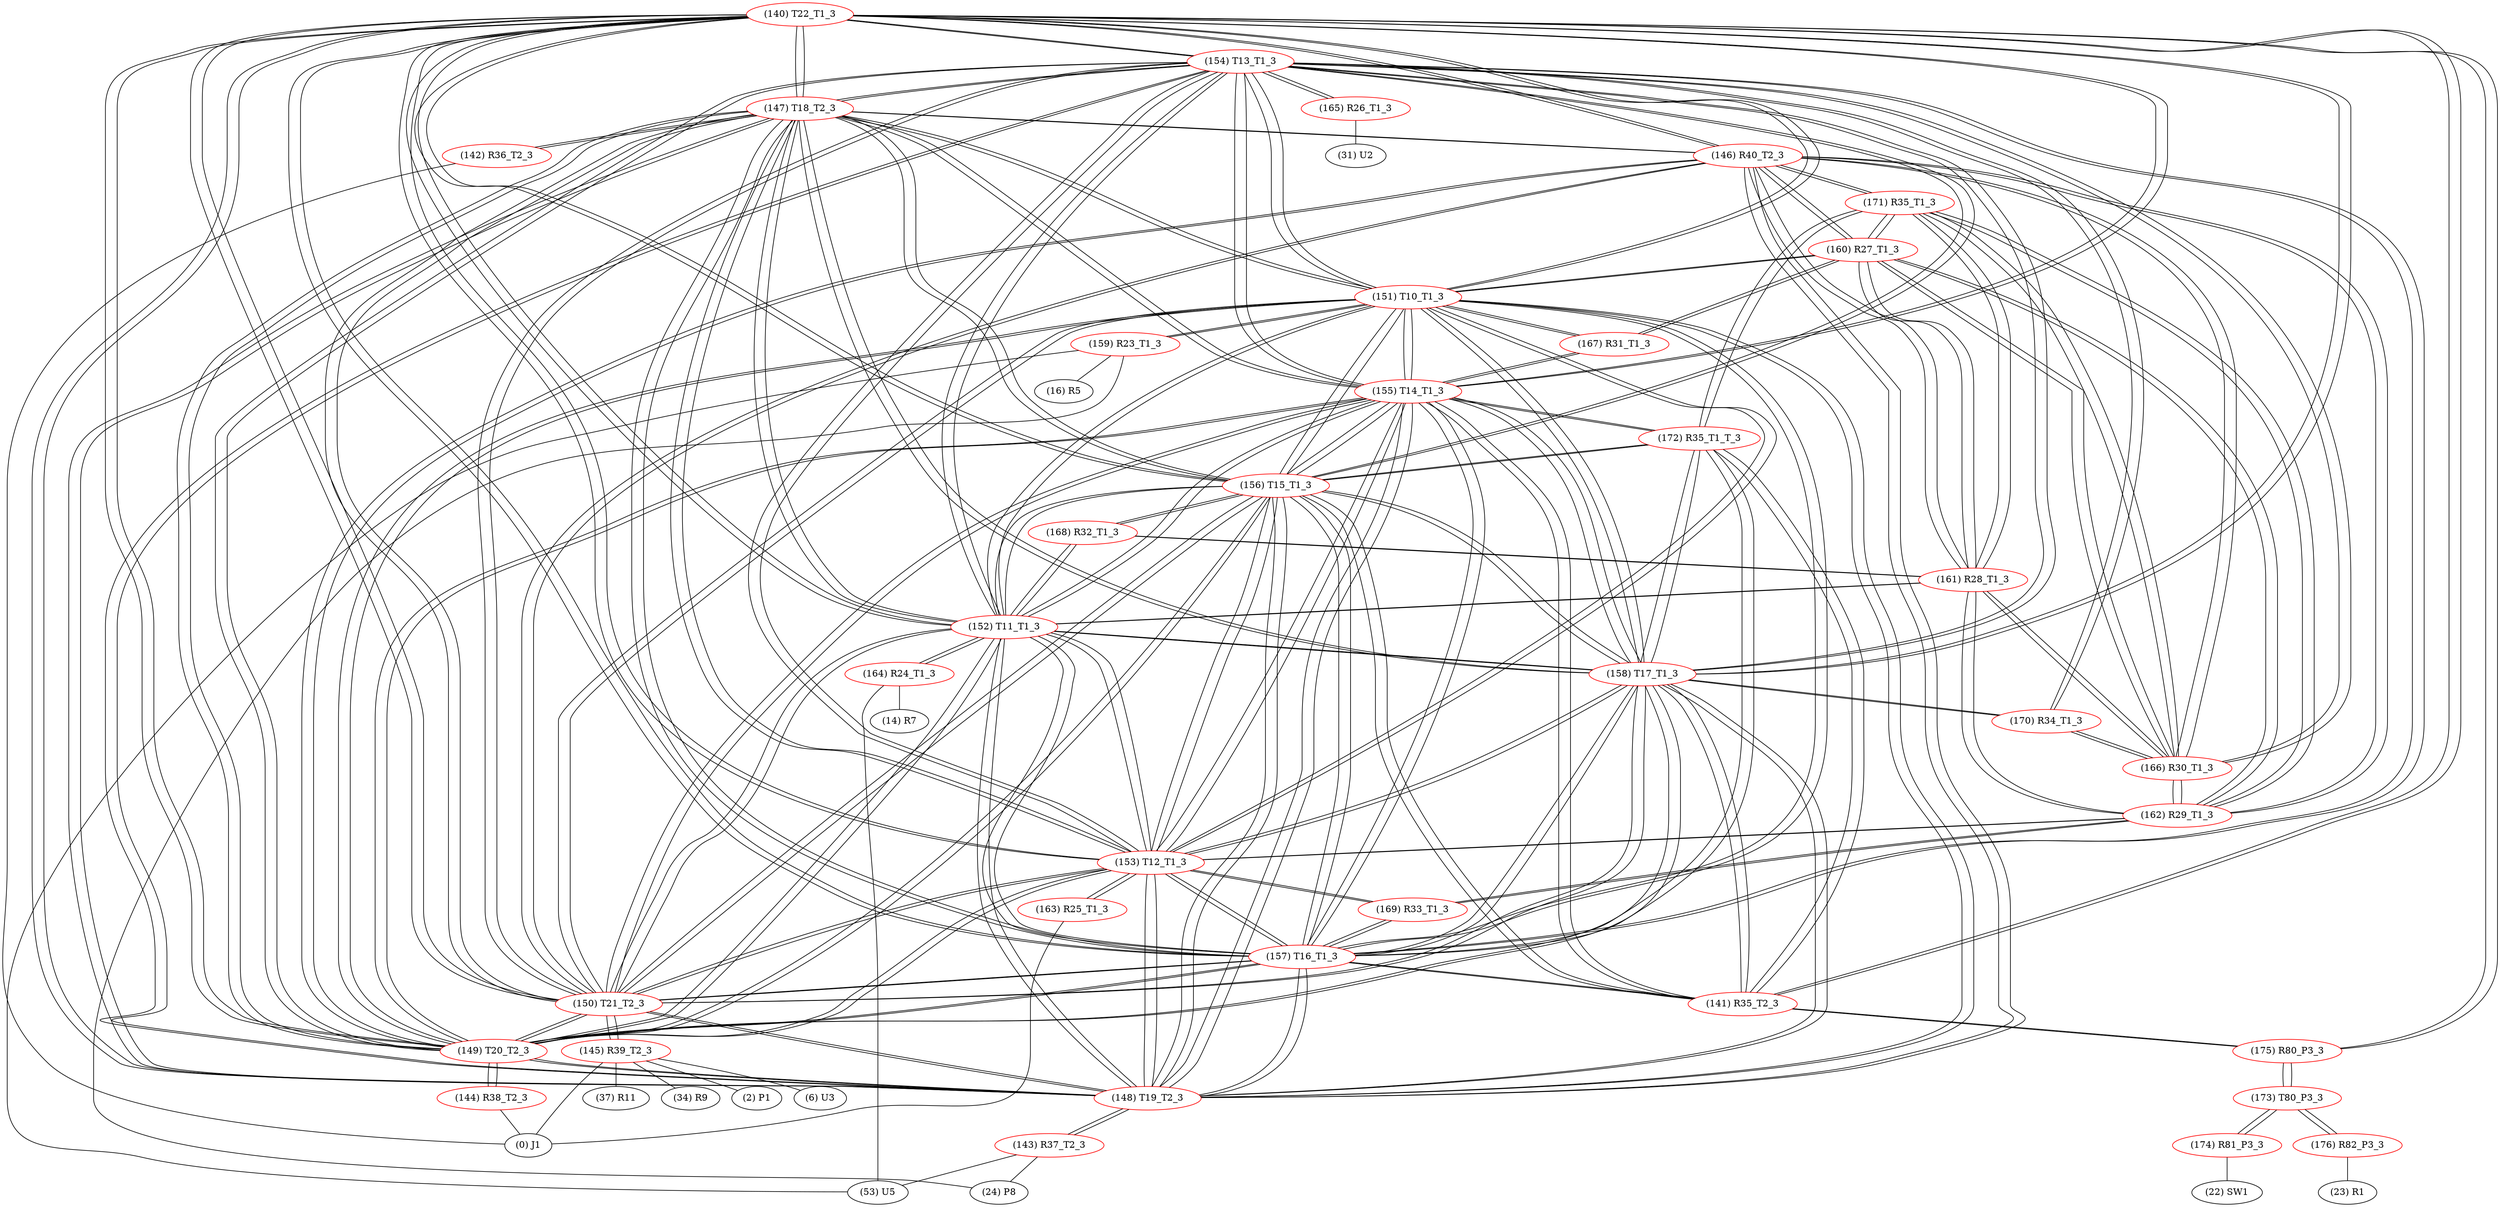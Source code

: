 graph {
	140 [label="(140) T22_T1_3" color=red]
	154 [label="(154) T13_T1_3"]
	147 [label="(147) T18_T2_3"]
	148 [label="(148) T19_T2_3"]
	153 [label="(153) T12_T1_3"]
	156 [label="(156) T15_T1_3"]
	155 [label="(155) T14_T1_3"]
	149 [label="(149) T20_T2_3"]
	150 [label="(150) T21_T2_3"]
	152 [label="(152) T11_T1_3"]
	151 [label="(151) T10_T1_3"]
	157 [label="(157) T16_T1_3"]
	158 [label="(158) T17_T1_3"]
	146 [label="(146) R40_T2_3"]
	175 [label="(175) R80_P3_3"]
	141 [label="(141) R35_T2_3"]
	141 [label="(141) R35_T2_3" color=red]
	156 [label="(156) T15_T1_3"]
	157 [label="(157) T16_T1_3"]
	155 [label="(155) T14_T1_3"]
	158 [label="(158) T17_T1_3"]
	172 [label="(172) R35_T1_T_3"]
	175 [label="(175) R80_P3_3"]
	140 [label="(140) T22_T1_3"]
	142 [label="(142) R36_T2_3" color=red]
	0 [label="(0) J1"]
	147 [label="(147) T18_T2_3"]
	143 [label="(143) R37_T2_3" color=red]
	53 [label="(53) U5"]
	24 [label="(24) P8"]
	148 [label="(148) T19_T2_3"]
	144 [label="(144) R38_T2_3" color=red]
	0 [label="(0) J1"]
	149 [label="(149) T20_T2_3"]
	145 [label="(145) R39_T2_3" color=red]
	0 [label="(0) J1"]
	37 [label="(37) R11"]
	34 [label="(34) R9"]
	2 [label="(2) P1"]
	6 [label="(6) U3"]
	150 [label="(150) T21_T2_3"]
	146 [label="(146) R40_T2_3" color=red]
	148 [label="(148) T19_T2_3"]
	149 [label="(149) T20_T2_3"]
	150 [label="(150) T21_T2_3"]
	140 [label="(140) T22_T1_3"]
	147 [label="(147) T18_T2_3"]
	162 [label="(162) R29_T1_3"]
	161 [label="(161) R28_T1_3"]
	166 [label="(166) R30_T1_3"]
	160 [label="(160) R27_T1_3"]
	171 [label="(171) R35_T1_3"]
	147 [label="(147) T18_T2_3" color=red]
	154 [label="(154) T13_T1_3"]
	148 [label="(148) T19_T2_3"]
	153 [label="(153) T12_T1_3"]
	156 [label="(156) T15_T1_3"]
	155 [label="(155) T14_T1_3"]
	149 [label="(149) T20_T2_3"]
	150 [label="(150) T21_T2_3"]
	152 [label="(152) T11_T1_3"]
	151 [label="(151) T10_T1_3"]
	140 [label="(140) T22_T1_3"]
	157 [label="(157) T16_T1_3"]
	158 [label="(158) T17_T1_3"]
	146 [label="(146) R40_T2_3"]
	142 [label="(142) R36_T2_3"]
	148 [label="(148) T19_T2_3" color=red]
	154 [label="(154) T13_T1_3"]
	147 [label="(147) T18_T2_3"]
	153 [label="(153) T12_T1_3"]
	156 [label="(156) T15_T1_3"]
	155 [label="(155) T14_T1_3"]
	149 [label="(149) T20_T2_3"]
	150 [label="(150) T21_T2_3"]
	152 [label="(152) T11_T1_3"]
	151 [label="(151) T10_T1_3"]
	140 [label="(140) T22_T1_3"]
	157 [label="(157) T16_T1_3"]
	158 [label="(158) T17_T1_3"]
	146 [label="(146) R40_T2_3"]
	143 [label="(143) R37_T2_3"]
	149 [label="(149) T20_T2_3" color=red]
	154 [label="(154) T13_T1_3"]
	147 [label="(147) T18_T2_3"]
	148 [label="(148) T19_T2_3"]
	153 [label="(153) T12_T1_3"]
	156 [label="(156) T15_T1_3"]
	155 [label="(155) T14_T1_3"]
	150 [label="(150) T21_T2_3"]
	152 [label="(152) T11_T1_3"]
	151 [label="(151) T10_T1_3"]
	140 [label="(140) T22_T1_3"]
	157 [label="(157) T16_T1_3"]
	158 [label="(158) T17_T1_3"]
	146 [label="(146) R40_T2_3"]
	144 [label="(144) R38_T2_3"]
	150 [label="(150) T21_T2_3" color=red]
	154 [label="(154) T13_T1_3"]
	147 [label="(147) T18_T2_3"]
	148 [label="(148) T19_T2_3"]
	153 [label="(153) T12_T1_3"]
	156 [label="(156) T15_T1_3"]
	155 [label="(155) T14_T1_3"]
	149 [label="(149) T20_T2_3"]
	152 [label="(152) T11_T1_3"]
	151 [label="(151) T10_T1_3"]
	140 [label="(140) T22_T1_3"]
	157 [label="(157) T16_T1_3"]
	158 [label="(158) T17_T1_3"]
	146 [label="(146) R40_T2_3"]
	145 [label="(145) R39_T2_3"]
	151 [label="(151) T10_T1_3" color=red]
	154 [label="(154) T13_T1_3"]
	147 [label="(147) T18_T2_3"]
	148 [label="(148) T19_T2_3"]
	153 [label="(153) T12_T1_3"]
	156 [label="(156) T15_T1_3"]
	155 [label="(155) T14_T1_3"]
	149 [label="(149) T20_T2_3"]
	150 [label="(150) T21_T2_3"]
	152 [label="(152) T11_T1_3"]
	140 [label="(140) T22_T1_3"]
	157 [label="(157) T16_T1_3"]
	158 [label="(158) T17_T1_3"]
	159 [label="(159) R23_T1_3"]
	160 [label="(160) R27_T1_3"]
	167 [label="(167) R31_T1_3"]
	152 [label="(152) T11_T1_3" color=red]
	154 [label="(154) T13_T1_3"]
	147 [label="(147) T18_T2_3"]
	148 [label="(148) T19_T2_3"]
	153 [label="(153) T12_T1_3"]
	156 [label="(156) T15_T1_3"]
	155 [label="(155) T14_T1_3"]
	149 [label="(149) T20_T2_3"]
	150 [label="(150) T21_T2_3"]
	151 [label="(151) T10_T1_3"]
	140 [label="(140) T22_T1_3"]
	157 [label="(157) T16_T1_3"]
	158 [label="(158) T17_T1_3"]
	164 [label="(164) R24_T1_3"]
	168 [label="(168) R32_T1_3"]
	161 [label="(161) R28_T1_3"]
	153 [label="(153) T12_T1_3" color=red]
	154 [label="(154) T13_T1_3"]
	147 [label="(147) T18_T2_3"]
	148 [label="(148) T19_T2_3"]
	156 [label="(156) T15_T1_3"]
	155 [label="(155) T14_T1_3"]
	149 [label="(149) T20_T2_3"]
	150 [label="(150) T21_T2_3"]
	152 [label="(152) T11_T1_3"]
	151 [label="(151) T10_T1_3"]
	140 [label="(140) T22_T1_3"]
	157 [label="(157) T16_T1_3"]
	158 [label="(158) T17_T1_3"]
	169 [label="(169) R33_T1_3"]
	162 [label="(162) R29_T1_3"]
	163 [label="(163) R25_T1_3"]
	154 [label="(154) T13_T1_3" color=red]
	147 [label="(147) T18_T2_3"]
	148 [label="(148) T19_T2_3"]
	153 [label="(153) T12_T1_3"]
	156 [label="(156) T15_T1_3"]
	155 [label="(155) T14_T1_3"]
	149 [label="(149) T20_T2_3"]
	150 [label="(150) T21_T2_3"]
	152 [label="(152) T11_T1_3"]
	151 [label="(151) T10_T1_3"]
	140 [label="(140) T22_T1_3"]
	157 [label="(157) T16_T1_3"]
	158 [label="(158) T17_T1_3"]
	166 [label="(166) R30_T1_3"]
	170 [label="(170) R34_T1_3"]
	165 [label="(165) R26_T1_3"]
	155 [label="(155) T14_T1_3" color=red]
	154 [label="(154) T13_T1_3"]
	147 [label="(147) T18_T2_3"]
	148 [label="(148) T19_T2_3"]
	153 [label="(153) T12_T1_3"]
	156 [label="(156) T15_T1_3"]
	149 [label="(149) T20_T2_3"]
	150 [label="(150) T21_T2_3"]
	152 [label="(152) T11_T1_3"]
	151 [label="(151) T10_T1_3"]
	140 [label="(140) T22_T1_3"]
	157 [label="(157) T16_T1_3"]
	158 [label="(158) T17_T1_3"]
	141 [label="(141) R35_T2_3"]
	172 [label="(172) R35_T1_T_3"]
	167 [label="(167) R31_T1_3"]
	156 [label="(156) T15_T1_3" color=red]
	154 [label="(154) T13_T1_3"]
	147 [label="(147) T18_T2_3"]
	148 [label="(148) T19_T2_3"]
	153 [label="(153) T12_T1_3"]
	155 [label="(155) T14_T1_3"]
	149 [label="(149) T20_T2_3"]
	150 [label="(150) T21_T2_3"]
	152 [label="(152) T11_T1_3"]
	151 [label="(151) T10_T1_3"]
	140 [label="(140) T22_T1_3"]
	157 [label="(157) T16_T1_3"]
	158 [label="(158) T17_T1_3"]
	141 [label="(141) R35_T2_3"]
	172 [label="(172) R35_T1_T_3"]
	168 [label="(168) R32_T1_3"]
	157 [label="(157) T16_T1_3" color=red]
	154 [label="(154) T13_T1_3"]
	147 [label="(147) T18_T2_3"]
	148 [label="(148) T19_T2_3"]
	153 [label="(153) T12_T1_3"]
	156 [label="(156) T15_T1_3"]
	155 [label="(155) T14_T1_3"]
	149 [label="(149) T20_T2_3"]
	150 [label="(150) T21_T2_3"]
	152 [label="(152) T11_T1_3"]
	151 [label="(151) T10_T1_3"]
	140 [label="(140) T22_T1_3"]
	158 [label="(158) T17_T1_3"]
	141 [label="(141) R35_T2_3"]
	172 [label="(172) R35_T1_T_3"]
	169 [label="(169) R33_T1_3"]
	158 [label="(158) T17_T1_3" color=red]
	154 [label="(154) T13_T1_3"]
	147 [label="(147) T18_T2_3"]
	148 [label="(148) T19_T2_3"]
	153 [label="(153) T12_T1_3"]
	156 [label="(156) T15_T1_3"]
	155 [label="(155) T14_T1_3"]
	149 [label="(149) T20_T2_3"]
	150 [label="(150) T21_T2_3"]
	152 [label="(152) T11_T1_3"]
	151 [label="(151) T10_T1_3"]
	140 [label="(140) T22_T1_3"]
	157 [label="(157) T16_T1_3"]
	141 [label="(141) R35_T2_3"]
	172 [label="(172) R35_T1_T_3"]
	170 [label="(170) R34_T1_3"]
	159 [label="(159) R23_T1_3" color=red]
	16 [label="(16) R5"]
	24 [label="(24) P8"]
	53 [label="(53) U5"]
	151 [label="(151) T10_T1_3"]
	160 [label="(160) R27_T1_3" color=red]
	146 [label="(146) R40_T2_3"]
	162 [label="(162) R29_T1_3"]
	161 [label="(161) R28_T1_3"]
	166 [label="(166) R30_T1_3"]
	171 [label="(171) R35_T1_3"]
	151 [label="(151) T10_T1_3"]
	167 [label="(167) R31_T1_3"]
	161 [label="(161) R28_T1_3" color=red]
	146 [label="(146) R40_T2_3"]
	162 [label="(162) R29_T1_3"]
	166 [label="(166) R30_T1_3"]
	160 [label="(160) R27_T1_3"]
	171 [label="(171) R35_T1_3"]
	168 [label="(168) R32_T1_3"]
	152 [label="(152) T11_T1_3"]
	162 [label="(162) R29_T1_3" color=red]
	146 [label="(146) R40_T2_3"]
	161 [label="(161) R28_T1_3"]
	166 [label="(166) R30_T1_3"]
	160 [label="(160) R27_T1_3"]
	171 [label="(171) R35_T1_3"]
	169 [label="(169) R33_T1_3"]
	153 [label="(153) T12_T1_3"]
	163 [label="(163) R25_T1_3" color=red]
	0 [label="(0) J1"]
	153 [label="(153) T12_T1_3"]
	164 [label="(164) R24_T1_3" color=red]
	53 [label="(53) U5"]
	14 [label="(14) R7"]
	152 [label="(152) T11_T1_3"]
	165 [label="(165) R26_T1_3" color=red]
	31 [label="(31) U2"]
	154 [label="(154) T13_T1_3"]
	166 [label="(166) R30_T1_3" color=red]
	146 [label="(146) R40_T2_3"]
	162 [label="(162) R29_T1_3"]
	161 [label="(161) R28_T1_3"]
	160 [label="(160) R27_T1_3"]
	171 [label="(171) R35_T1_3"]
	170 [label="(170) R34_T1_3"]
	154 [label="(154) T13_T1_3"]
	167 [label="(167) R31_T1_3" color=red]
	160 [label="(160) R27_T1_3"]
	151 [label="(151) T10_T1_3"]
	155 [label="(155) T14_T1_3"]
	168 [label="(168) R32_T1_3" color=red]
	156 [label="(156) T15_T1_3"]
	152 [label="(152) T11_T1_3"]
	161 [label="(161) R28_T1_3"]
	169 [label="(169) R33_T1_3" color=red]
	157 [label="(157) T16_T1_3"]
	153 [label="(153) T12_T1_3"]
	162 [label="(162) R29_T1_3"]
	170 [label="(170) R34_T1_3" color=red]
	158 [label="(158) T17_T1_3"]
	166 [label="(166) R30_T1_3"]
	154 [label="(154) T13_T1_3"]
	171 [label="(171) R35_T1_3" color=red]
	146 [label="(146) R40_T2_3"]
	162 [label="(162) R29_T1_3"]
	161 [label="(161) R28_T1_3"]
	166 [label="(166) R30_T1_3"]
	160 [label="(160) R27_T1_3"]
	172 [label="(172) R35_T1_T_3"]
	172 [label="(172) R35_T1_T_3" color=red]
	156 [label="(156) T15_T1_3"]
	157 [label="(157) T16_T1_3"]
	155 [label="(155) T14_T1_3"]
	158 [label="(158) T17_T1_3"]
	141 [label="(141) R35_T2_3"]
	171 [label="(171) R35_T1_3"]
	173 [label="(173) T80_P3_3" color=red]
	174 [label="(174) R81_P3_3"]
	176 [label="(176) R82_P3_3"]
	175 [label="(175) R80_P3_3"]
	174 [label="(174) R81_P3_3" color=red]
	22 [label="(22) SW1"]
	173 [label="(173) T80_P3_3"]
	175 [label="(175) R80_P3_3" color=red]
	140 [label="(140) T22_T1_3"]
	141 [label="(141) R35_T2_3"]
	173 [label="(173) T80_P3_3"]
	176 [label="(176) R82_P3_3" color=red]
	23 [label="(23) R1"]
	173 [label="(173) T80_P3_3"]
	140 -- 154
	140 -- 147
	140 -- 148
	140 -- 153
	140 -- 156
	140 -- 155
	140 -- 149
	140 -- 150
	140 -- 152
	140 -- 151
	140 -- 157
	140 -- 158
	140 -- 146
	140 -- 175
	140 -- 141
	141 -- 156
	141 -- 157
	141 -- 155
	141 -- 158
	141 -- 172
	141 -- 175
	141 -- 140
	142 -- 0
	142 -- 147
	143 -- 53
	143 -- 24
	143 -- 148
	144 -- 0
	144 -- 149
	145 -- 0
	145 -- 37
	145 -- 34
	145 -- 2
	145 -- 6
	145 -- 150
	146 -- 148
	146 -- 149
	146 -- 150
	146 -- 140
	146 -- 147
	146 -- 162
	146 -- 161
	146 -- 166
	146 -- 160
	146 -- 171
	147 -- 154
	147 -- 148
	147 -- 153
	147 -- 156
	147 -- 155
	147 -- 149
	147 -- 150
	147 -- 152
	147 -- 151
	147 -- 140
	147 -- 157
	147 -- 158
	147 -- 146
	147 -- 142
	148 -- 154
	148 -- 147
	148 -- 153
	148 -- 156
	148 -- 155
	148 -- 149
	148 -- 150
	148 -- 152
	148 -- 151
	148 -- 140
	148 -- 157
	148 -- 158
	148 -- 146
	148 -- 143
	149 -- 154
	149 -- 147
	149 -- 148
	149 -- 153
	149 -- 156
	149 -- 155
	149 -- 150
	149 -- 152
	149 -- 151
	149 -- 140
	149 -- 157
	149 -- 158
	149 -- 146
	149 -- 144
	150 -- 154
	150 -- 147
	150 -- 148
	150 -- 153
	150 -- 156
	150 -- 155
	150 -- 149
	150 -- 152
	150 -- 151
	150 -- 140
	150 -- 157
	150 -- 158
	150 -- 146
	150 -- 145
	151 -- 154
	151 -- 147
	151 -- 148
	151 -- 153
	151 -- 156
	151 -- 155
	151 -- 149
	151 -- 150
	151 -- 152
	151 -- 140
	151 -- 157
	151 -- 158
	151 -- 159
	151 -- 160
	151 -- 167
	152 -- 154
	152 -- 147
	152 -- 148
	152 -- 153
	152 -- 156
	152 -- 155
	152 -- 149
	152 -- 150
	152 -- 151
	152 -- 140
	152 -- 157
	152 -- 158
	152 -- 164
	152 -- 168
	152 -- 161
	153 -- 154
	153 -- 147
	153 -- 148
	153 -- 156
	153 -- 155
	153 -- 149
	153 -- 150
	153 -- 152
	153 -- 151
	153 -- 140
	153 -- 157
	153 -- 158
	153 -- 169
	153 -- 162
	153 -- 163
	154 -- 147
	154 -- 148
	154 -- 153
	154 -- 156
	154 -- 155
	154 -- 149
	154 -- 150
	154 -- 152
	154 -- 151
	154 -- 140
	154 -- 157
	154 -- 158
	154 -- 166
	154 -- 170
	154 -- 165
	155 -- 154
	155 -- 147
	155 -- 148
	155 -- 153
	155 -- 156
	155 -- 149
	155 -- 150
	155 -- 152
	155 -- 151
	155 -- 140
	155 -- 157
	155 -- 158
	155 -- 141
	155 -- 172
	155 -- 167
	156 -- 154
	156 -- 147
	156 -- 148
	156 -- 153
	156 -- 155
	156 -- 149
	156 -- 150
	156 -- 152
	156 -- 151
	156 -- 140
	156 -- 157
	156 -- 158
	156 -- 141
	156 -- 172
	156 -- 168
	157 -- 154
	157 -- 147
	157 -- 148
	157 -- 153
	157 -- 156
	157 -- 155
	157 -- 149
	157 -- 150
	157 -- 152
	157 -- 151
	157 -- 140
	157 -- 158
	157 -- 141
	157 -- 172
	157 -- 169
	158 -- 154
	158 -- 147
	158 -- 148
	158 -- 153
	158 -- 156
	158 -- 155
	158 -- 149
	158 -- 150
	158 -- 152
	158 -- 151
	158 -- 140
	158 -- 157
	158 -- 141
	158 -- 172
	158 -- 170
	159 -- 16
	159 -- 24
	159 -- 53
	159 -- 151
	160 -- 146
	160 -- 162
	160 -- 161
	160 -- 166
	160 -- 171
	160 -- 151
	160 -- 167
	161 -- 146
	161 -- 162
	161 -- 166
	161 -- 160
	161 -- 171
	161 -- 168
	161 -- 152
	162 -- 146
	162 -- 161
	162 -- 166
	162 -- 160
	162 -- 171
	162 -- 169
	162 -- 153
	163 -- 0
	163 -- 153
	164 -- 53
	164 -- 14
	164 -- 152
	165 -- 31
	165 -- 154
	166 -- 146
	166 -- 162
	166 -- 161
	166 -- 160
	166 -- 171
	166 -- 170
	166 -- 154
	167 -- 160
	167 -- 151
	167 -- 155
	168 -- 156
	168 -- 152
	168 -- 161
	169 -- 157
	169 -- 153
	169 -- 162
	170 -- 158
	170 -- 166
	170 -- 154
	171 -- 146
	171 -- 162
	171 -- 161
	171 -- 166
	171 -- 160
	171 -- 172
	172 -- 156
	172 -- 157
	172 -- 155
	172 -- 158
	172 -- 141
	172 -- 171
	173 -- 174
	173 -- 176
	173 -- 175
	174 -- 22
	174 -- 173
	175 -- 140
	175 -- 141
	175 -- 173
	176 -- 23
	176 -- 173
}